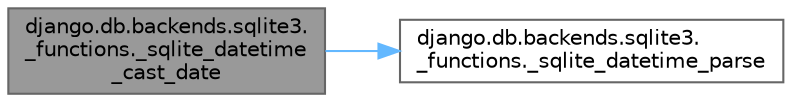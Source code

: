 digraph "django.db.backends.sqlite3._functions._sqlite_datetime_cast_date"
{
 // LATEX_PDF_SIZE
  bgcolor="transparent";
  edge [fontname=Helvetica,fontsize=10,labelfontname=Helvetica,labelfontsize=10];
  node [fontname=Helvetica,fontsize=10,shape=box,height=0.2,width=0.4];
  rankdir="LR";
  Node1 [id="Node000001",label="django.db.backends.sqlite3.\l_functions._sqlite_datetime\l_cast_date",height=0.2,width=0.4,color="gray40", fillcolor="grey60", style="filled", fontcolor="black",tooltip=" "];
  Node1 -> Node2 [id="edge1_Node000001_Node000002",color="steelblue1",style="solid",tooltip=" "];
  Node2 [id="Node000002",label="django.db.backends.sqlite3.\l_functions._sqlite_datetime_parse",height=0.2,width=0.4,color="grey40", fillcolor="white", style="filled",URL="$namespacedjango_1_1db_1_1backends_1_1sqlite3_1_1__functions.html#a32d5fa03cfbb416c1032e3db7bc36cf5",tooltip=" "];
}
